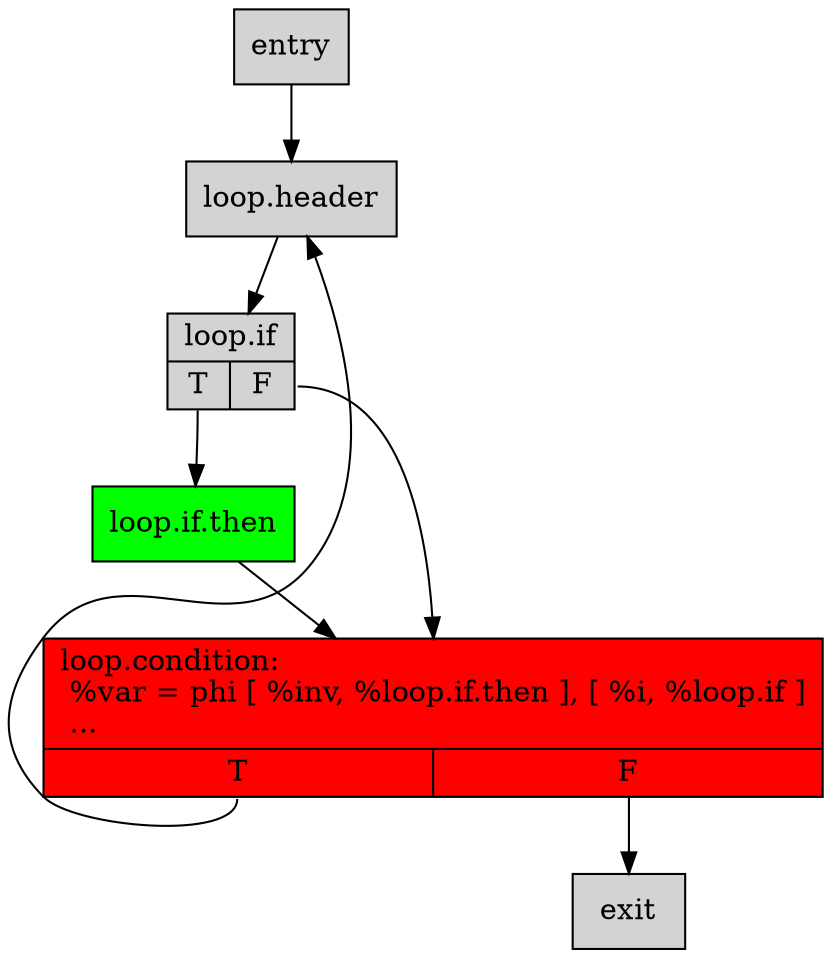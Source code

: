digraph "Counterexample CFG" {

    node [shape=record, style=filled]
	entry;
    loop_header[label="{loop.header}"];
    loop_if[label="{loop.if|{<s0>T|<s1>F}}"];
    loop_if_then[fillcolor=green, label="{loop.if.then}"];
    loop_condition[fillcolor=red,label="{
        loop.condition:\l
        %var = phi [ %inv, %loop.if.then ], [ %i, %loop.if ]\l
        ...\l
        |{<s0>T|<s1>F}
    }"];
    exit;
    entry->loop_header->loop_if;
    loop_if:s0->loop_if_then->loop_condition;
    loop_if:s1->loop_condition;
    loop_condition:s0->loop_header;
    loop_condition:s1->exit;
}
